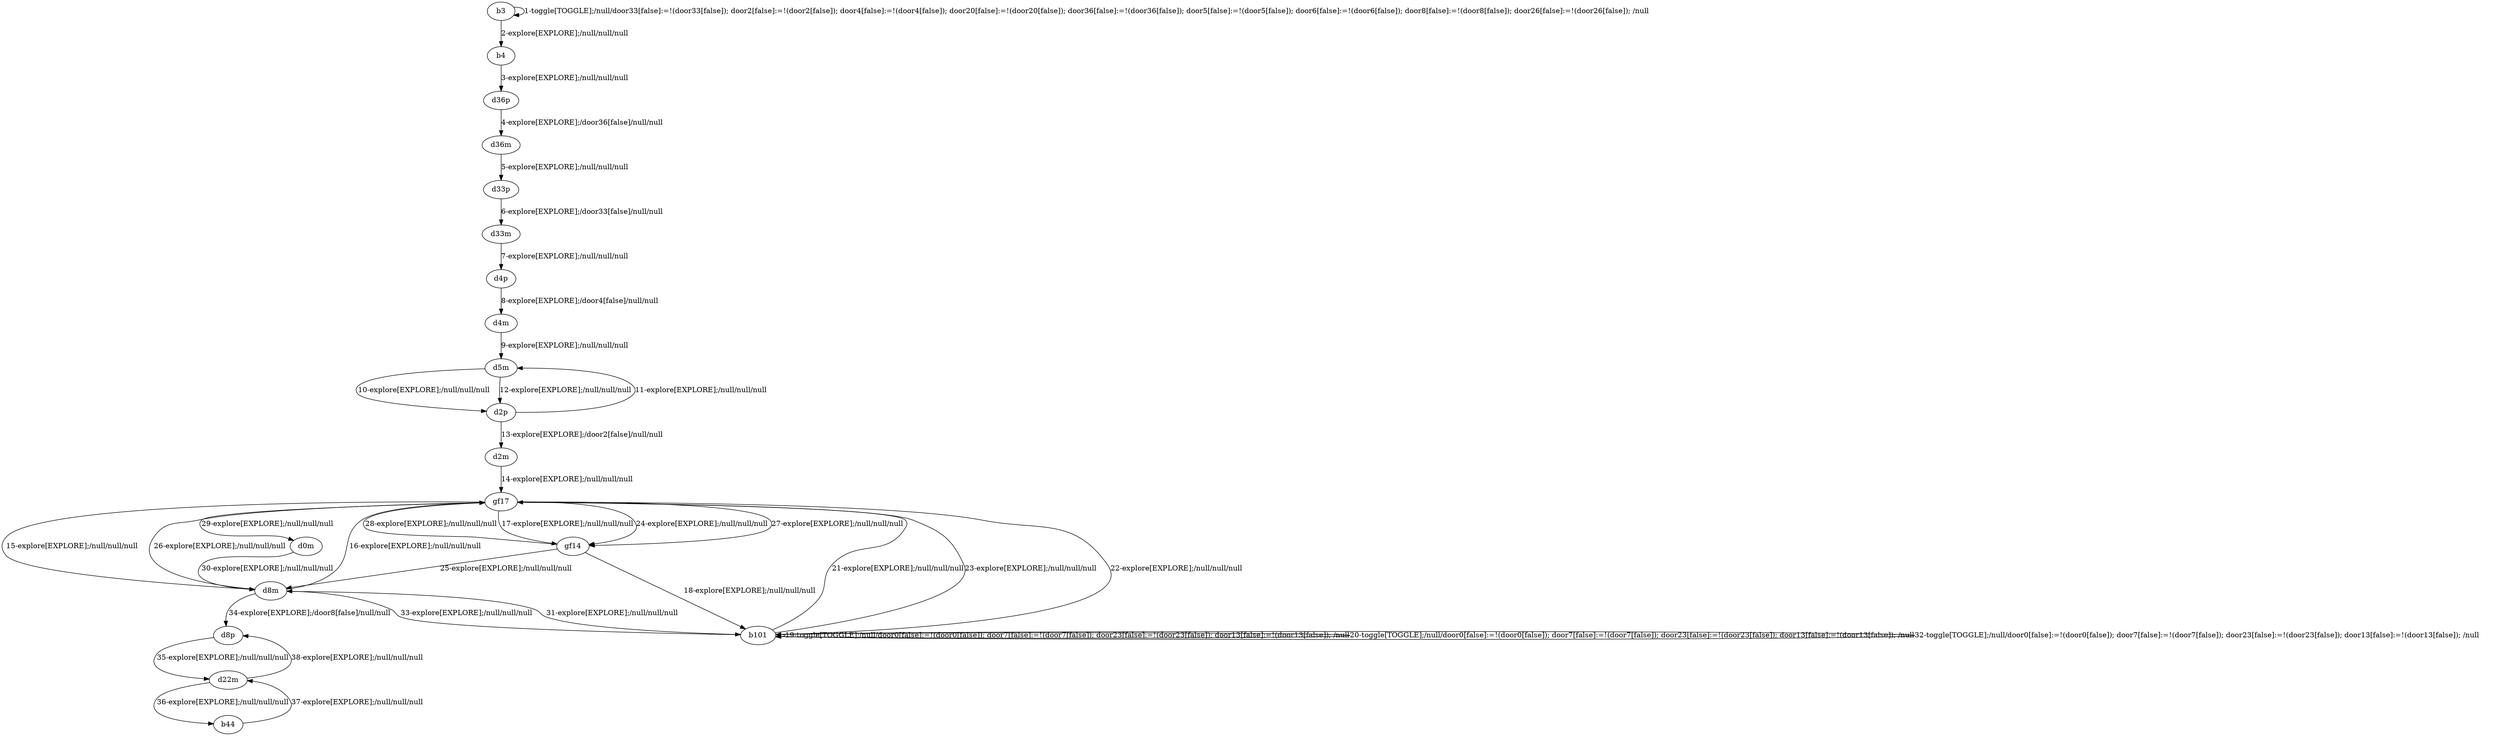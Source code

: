 # Total number of goals covered by this test: 1
# d22m --> d8p

digraph g {
"b3" -> "b3" [label = "1-toggle[TOGGLE];/null/door33[false]:=!(door33[false]); door2[false]:=!(door2[false]); door4[false]:=!(door4[false]); door20[false]:=!(door20[false]); door36[false]:=!(door36[false]); door5[false]:=!(door5[false]); door6[false]:=!(door6[false]); door8[false]:=!(door8[false]); door26[false]:=!(door26[false]); /null"];
"b3" -> "b4" [label = "2-explore[EXPLORE];/null/null/null"];
"b4" -> "d36p" [label = "3-explore[EXPLORE];/null/null/null"];
"d36p" -> "d36m" [label = "4-explore[EXPLORE];/door36[false]/null/null"];
"d36m" -> "d33p" [label = "5-explore[EXPLORE];/null/null/null"];
"d33p" -> "d33m" [label = "6-explore[EXPLORE];/door33[false]/null/null"];
"d33m" -> "d4p" [label = "7-explore[EXPLORE];/null/null/null"];
"d4p" -> "d4m" [label = "8-explore[EXPLORE];/door4[false]/null/null"];
"d4m" -> "d5m" [label = "9-explore[EXPLORE];/null/null/null"];
"d5m" -> "d2p" [label = "10-explore[EXPLORE];/null/null/null"];
"d2p" -> "d5m" [label = "11-explore[EXPLORE];/null/null/null"];
"d5m" -> "d2p" [label = "12-explore[EXPLORE];/null/null/null"];
"d2p" -> "d2m" [label = "13-explore[EXPLORE];/door2[false]/null/null"];
"d2m" -> "gf17" [label = "14-explore[EXPLORE];/null/null/null"];
"gf17" -> "d8m" [label = "15-explore[EXPLORE];/null/null/null"];
"d8m" -> "gf17" [label = "16-explore[EXPLORE];/null/null/null"];
"gf17" -> "gf14" [label = "17-explore[EXPLORE];/null/null/null"];
"gf14" -> "b101" [label = "18-explore[EXPLORE];/null/null/null"];
"b101" -> "b101" [label = "19-toggle[TOGGLE];/null/door0[false]:=!(door0[false]); door7[false]:=!(door7[false]); door23[false]:=!(door23[false]); door13[false]:=!(door13[false]); /null"];
"b101" -> "b101" [label = "20-toggle[TOGGLE];/null/door0[false]:=!(door0[false]); door7[false]:=!(door7[false]); door23[false]:=!(door23[false]); door13[false]:=!(door13[false]); /null"];
"b101" -> "gf17" [label = "21-explore[EXPLORE];/null/null/null"];
"gf17" -> "b101" [label = "22-explore[EXPLORE];/null/null/null"];
"b101" -> "gf17" [label = "23-explore[EXPLORE];/null/null/null"];
"gf17" -> "gf14" [label = "24-explore[EXPLORE];/null/null/null"];
"gf14" -> "d8m" [label = "25-explore[EXPLORE];/null/null/null"];
"d8m" -> "gf17" [label = "26-explore[EXPLORE];/null/null/null"];
"gf17" -> "gf14" [label = "27-explore[EXPLORE];/null/null/null"];
"gf14" -> "gf17" [label = "28-explore[EXPLORE];/null/null/null"];
"gf17" -> "d0m" [label = "29-explore[EXPLORE];/null/null/null"];
"d0m" -> "d8m" [label = "30-explore[EXPLORE];/null/null/null"];
"d8m" -> "b101" [label = "31-explore[EXPLORE];/null/null/null"];
"b101" -> "b101" [label = "32-toggle[TOGGLE];/null/door0[false]:=!(door0[false]); door7[false]:=!(door7[false]); door23[false]:=!(door23[false]); door13[false]:=!(door13[false]); /null"];
"b101" -> "d8m" [label = "33-explore[EXPLORE];/null/null/null"];
"d8m" -> "d8p" [label = "34-explore[EXPLORE];/door8[false]/null/null"];
"d8p" -> "d22m" [label = "35-explore[EXPLORE];/null/null/null"];
"d22m" -> "b44" [label = "36-explore[EXPLORE];/null/null/null"];
"b44" -> "d22m" [label = "37-explore[EXPLORE];/null/null/null"];
"d22m" -> "d8p" [label = "38-explore[EXPLORE];/null/null/null"];
}
